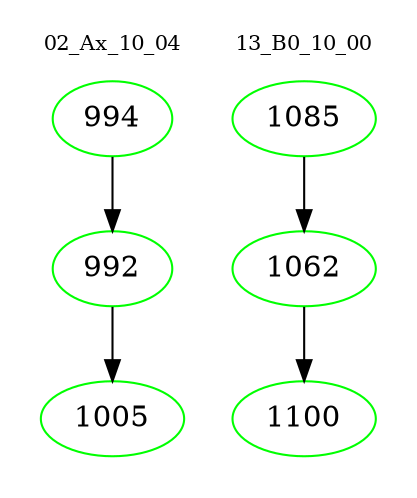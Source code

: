 digraph{
subgraph cluster_0 {
color = white
label = "02_Ax_10_04";
fontsize=10;
T0_994 [label="994", color="green"]
T0_994 -> T0_992 [color="black"]
T0_992 [label="992", color="green"]
T0_992 -> T0_1005 [color="black"]
T0_1005 [label="1005", color="green"]
}
subgraph cluster_1 {
color = white
label = "13_B0_10_00";
fontsize=10;
T1_1085 [label="1085", color="green"]
T1_1085 -> T1_1062 [color="black"]
T1_1062 [label="1062", color="green"]
T1_1062 -> T1_1100 [color="black"]
T1_1100 [label="1100", color="green"]
}
}

